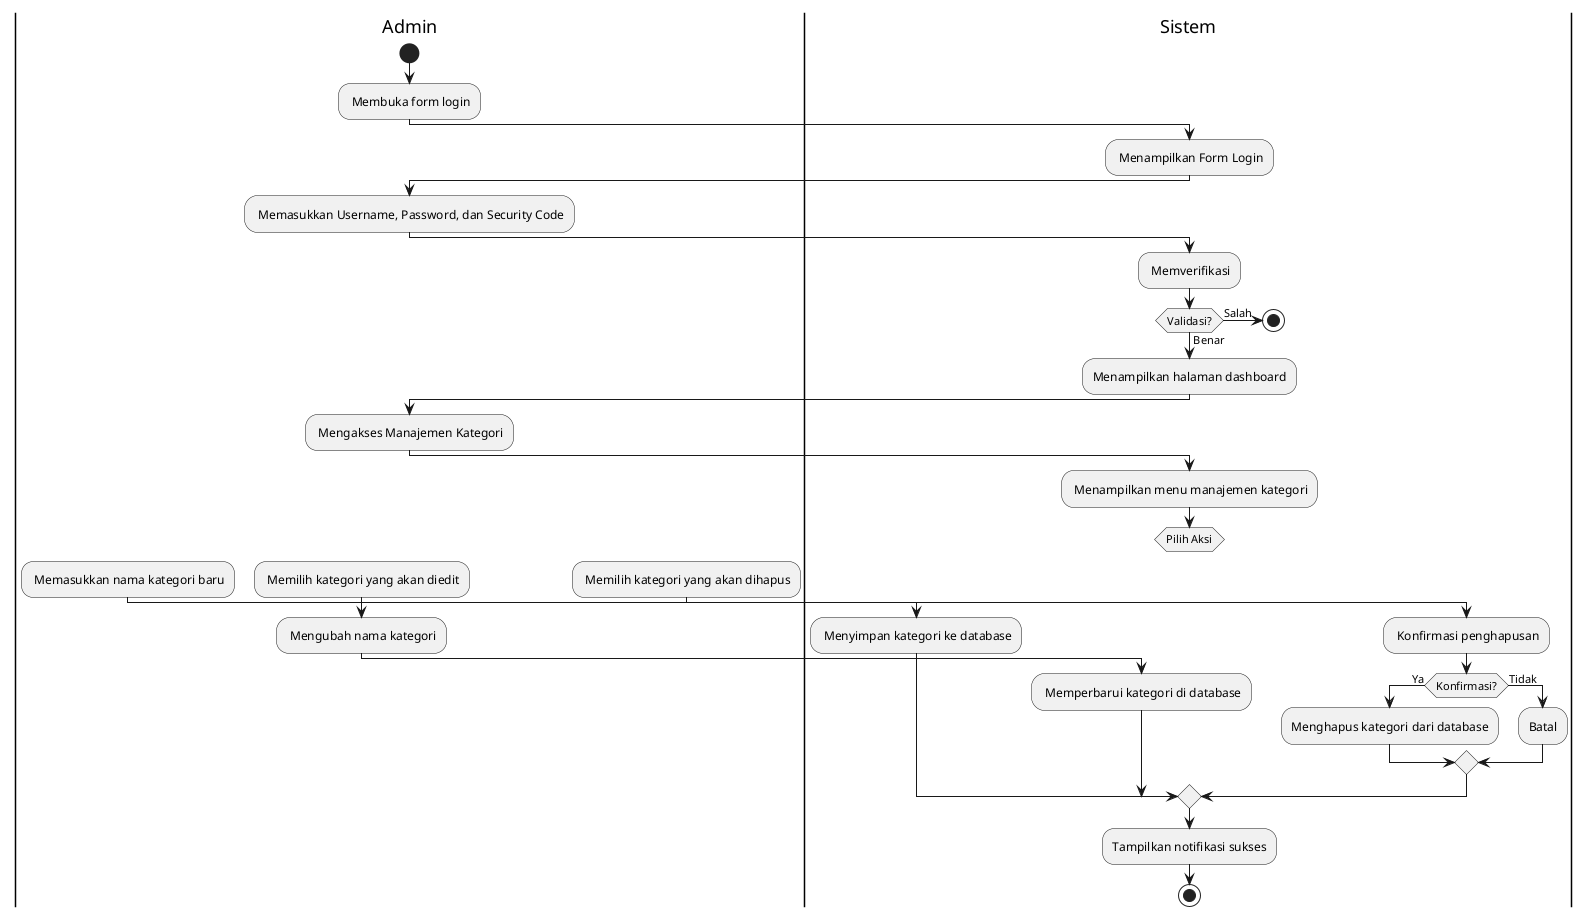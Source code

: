 @startuml
|Admin|
start
: Membuka form login;
|Sistem|
: Menampilkan Form Login;
|Admin|
: Memasukkan Username, Password, dan Security Code;
|Sistem|
: Memverifikasi;

if (Validasi?) then (Salah)
    stop
else (Benar)
    :Menampilkan halaman dashboard;
endif

|Admin|
: Mengakses Manajemen Kategori;
|Sistem|
: Menampilkan menu manajemen kategori;

switch (Pilih Aksi)
case (Tambah Kategori)
    |Admin|
    : Memasukkan nama kategori baru;
    |Sistem|
    : Menyimpan kategori ke database;
case (Edit Kategori)
    |Admin|
    : Memilih kategori yang akan diedit;
    : Mengubah nama kategori;
    |Sistem|
    : Memperbarui kategori di database;
case (Hapus Kategori)
    |Admin|
    : Memilih kategori yang akan dihapus;
    |Sistem|
    : Konfirmasi penghapusan;
    if (Konfirmasi?) then (Ya)
        :Menghapus kategori dari database;
    else (Tidak)
        :Batal;
    endif
endswitch

:Tampilkan notifikasi sukses;
stop
@enduml

